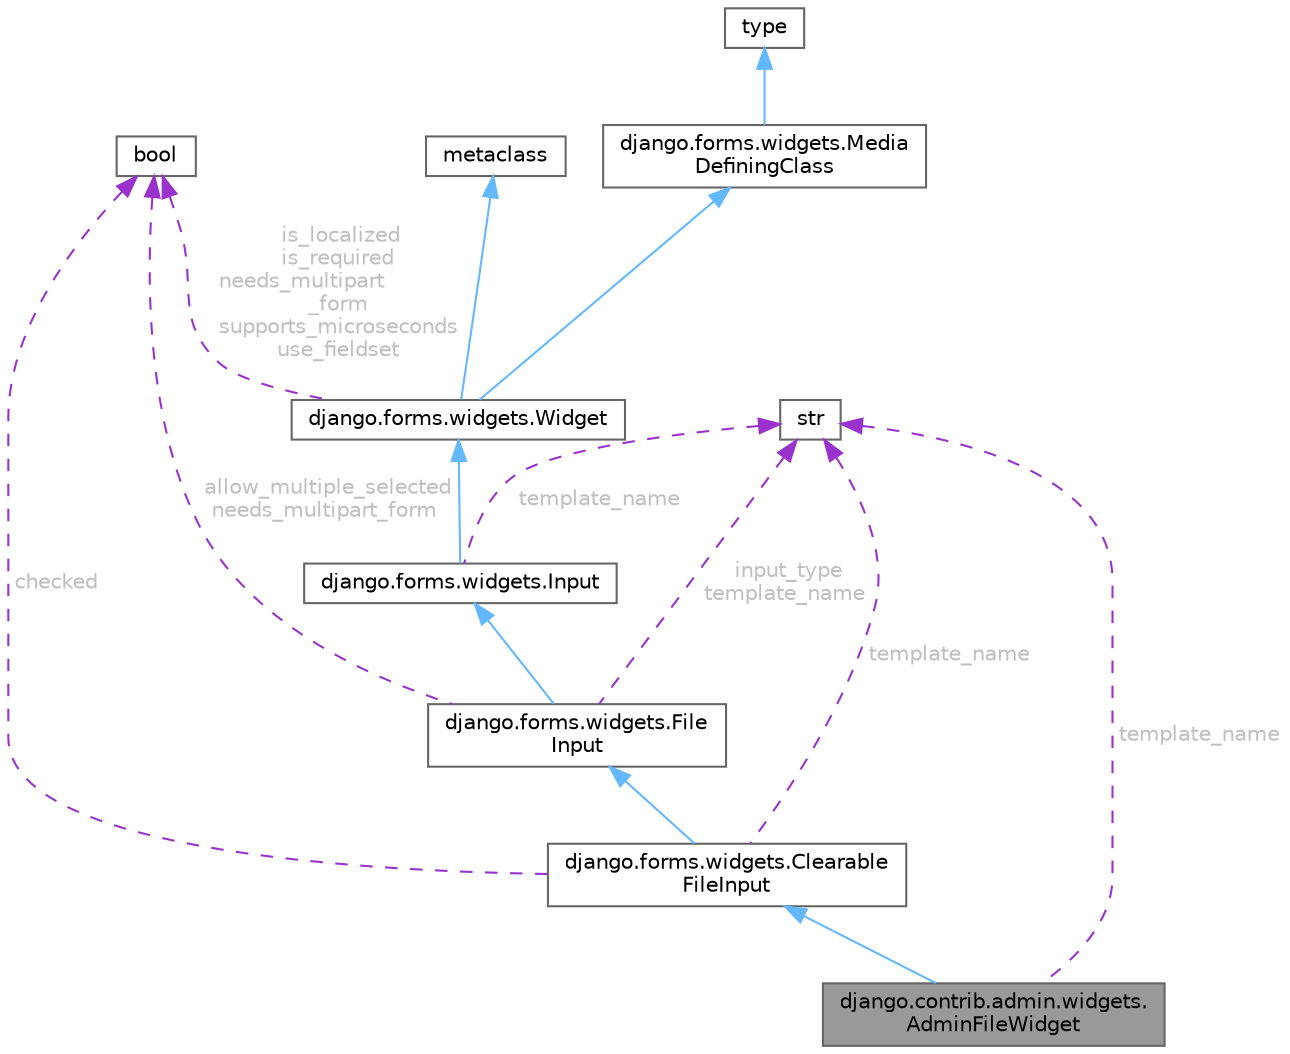 digraph "django.contrib.admin.widgets.AdminFileWidget"
{
 // LATEX_PDF_SIZE
  bgcolor="transparent";
  edge [fontname=Helvetica,fontsize=10,labelfontname=Helvetica,labelfontsize=10];
  node [fontname=Helvetica,fontsize=10,shape=box,height=0.2,width=0.4];
  Node1 [id="Node000001",label="django.contrib.admin.widgets.\lAdminFileWidget",height=0.2,width=0.4,color="gray40", fillcolor="grey60", style="filled", fontcolor="black",tooltip=" "];
  Node2 -> Node1 [id="edge15_Node000001_Node000002",dir="back",color="steelblue1",style="solid",tooltip=" "];
  Node2 [id="Node000002",label="django.forms.widgets.Clearable\lFileInput",height=0.2,width=0.4,color="gray40", fillcolor="white", style="filled",URL="$classdjango_1_1forms_1_1widgets_1_1ClearableFileInput.html",tooltip=" "];
  Node3 -> Node2 [id="edge16_Node000002_Node000003",dir="back",color="steelblue1",style="solid",tooltip=" "];
  Node3 [id="Node000003",label="django.forms.widgets.File\lInput",height=0.2,width=0.4,color="gray40", fillcolor="white", style="filled",URL="$classdjango_1_1forms_1_1widgets_1_1FileInput.html",tooltip=" "];
  Node4 -> Node3 [id="edge17_Node000003_Node000004",dir="back",color="steelblue1",style="solid",tooltip=" "];
  Node4 [id="Node000004",label="django.forms.widgets.Input",height=0.2,width=0.4,color="gray40", fillcolor="white", style="filled",URL="$classdjango_1_1forms_1_1widgets_1_1Input.html",tooltip=" "];
  Node5 -> Node4 [id="edge18_Node000004_Node000005",dir="back",color="steelblue1",style="solid",tooltip=" "];
  Node5 [id="Node000005",label="django.forms.widgets.Widget",height=0.2,width=0.4,color="gray40", fillcolor="white", style="filled",URL="$classdjango_1_1forms_1_1widgets_1_1Widget.html",tooltip=" "];
  Node6 -> Node5 [id="edge19_Node000005_Node000006",dir="back",color="steelblue1",style="solid",tooltip=" "];
  Node6 [id="Node000006",label="metaclass",height=0.2,width=0.4,color="gray40", fillcolor="white", style="filled",tooltip=" "];
  Node7 -> Node5 [id="edge20_Node000005_Node000007",dir="back",color="steelblue1",style="solid",tooltip=" "];
  Node7 [id="Node000007",label="django.forms.widgets.Media\lDefiningClass",height=0.2,width=0.4,color="gray40", fillcolor="white", style="filled",URL="$classdjango_1_1forms_1_1widgets_1_1MediaDefiningClass.html",tooltip=" "];
  Node8 -> Node7 [id="edge21_Node000007_Node000008",dir="back",color="steelblue1",style="solid",tooltip=" "];
  Node8 [id="Node000008",label="type",height=0.2,width=0.4,color="gray40", fillcolor="white", style="filled",tooltip=" "];
  Node9 -> Node5 [id="edge22_Node000005_Node000009",dir="back",color="darkorchid3",style="dashed",tooltip=" ",label=" is_localized\nis_required\nneeds_multipart\l_form\nsupports_microseconds\nuse_fieldset",fontcolor="grey" ];
  Node9 [id="Node000009",label="bool",height=0.2,width=0.4,color="gray40", fillcolor="white", style="filled",tooltip=" "];
  Node10 -> Node4 [id="edge23_Node000004_Node000010",dir="back",color="darkorchid3",style="dashed",tooltip=" ",label=" template_name",fontcolor="grey" ];
  Node10 [id="Node000010",label="str",height=0.2,width=0.4,color="gray40", fillcolor="white", style="filled",tooltip=" "];
  Node9 -> Node3 [id="edge24_Node000003_Node000009",dir="back",color="darkorchid3",style="dashed",tooltip=" ",label=" allow_multiple_selected\nneeds_multipart_form",fontcolor="grey" ];
  Node10 -> Node3 [id="edge25_Node000003_Node000010",dir="back",color="darkorchid3",style="dashed",tooltip=" ",label=" input_type\ntemplate_name",fontcolor="grey" ];
  Node10 -> Node2 [id="edge26_Node000002_Node000010",dir="back",color="darkorchid3",style="dashed",tooltip=" ",label=" template_name",fontcolor="grey" ];
  Node9 -> Node2 [id="edge27_Node000002_Node000009",dir="back",color="darkorchid3",style="dashed",tooltip=" ",label=" checked",fontcolor="grey" ];
  Node10 -> Node1 [id="edge28_Node000001_Node000010",dir="back",color="darkorchid3",style="dashed",tooltip=" ",label=" template_name",fontcolor="grey" ];
}
